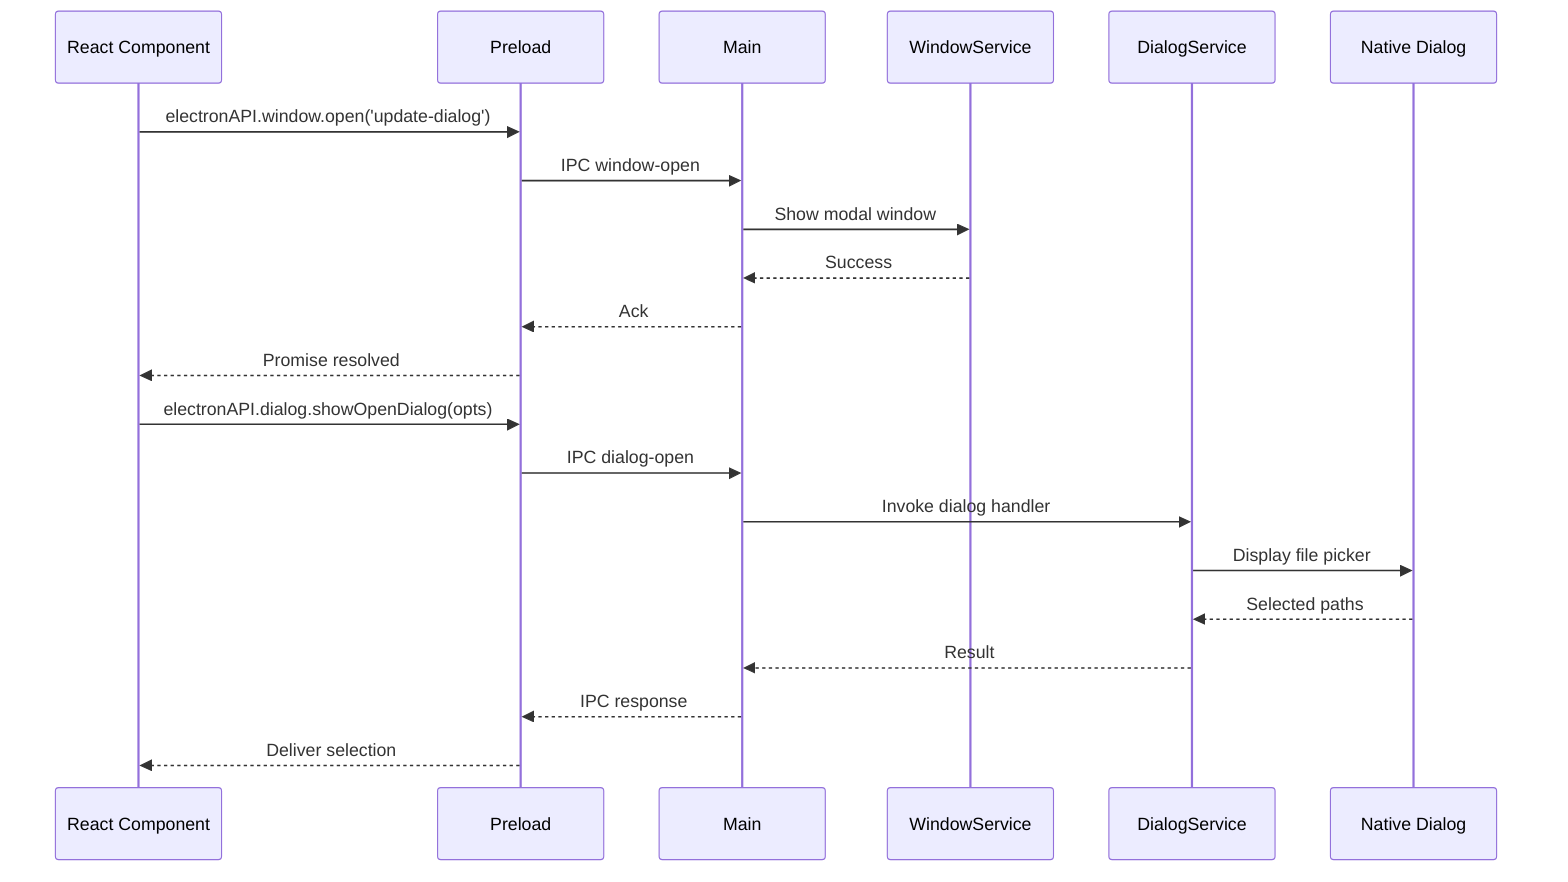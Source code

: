%% Window & Dialog Management Flow
sequenceDiagram
    participant Renderer as React Component
    participant Preload
    participant Main
    participant WindowSvc as WindowService
    participant DialogSvc as DialogService
    participant OSDialog as Native Dialog

    Renderer->>Preload: electronAPI.window.open('update-dialog')
    Preload->>Main: IPC window-open
    Main->>WindowSvc: Show modal window
    WindowSvc-->>Main: Success
    Main-->>Preload: Ack
    Preload-->>Renderer: Promise resolved

    Renderer->>Preload: electronAPI.dialog.showOpenDialog(opts)
    Preload->>Main: IPC dialog-open
    Main->>DialogSvc: Invoke dialog handler
    DialogSvc->>OSDialog: Display file picker
    OSDialog-->>DialogSvc: Selected paths
    DialogSvc-->>Main: Result
    Main-->>Preload: IPC response
    Preload-->>Renderer: Deliver selection